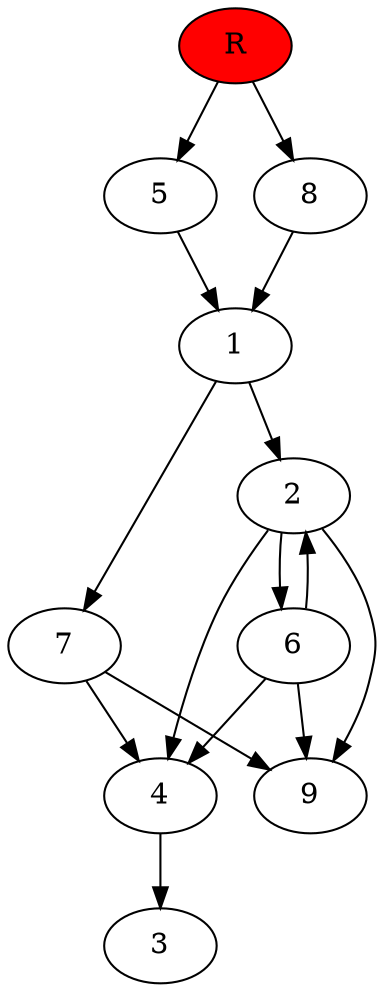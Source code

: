 digraph prb34405 {
	1
	2
	3
	4
	5
	6
	7
	8
	R [fillcolor="#ff0000" style=filled]
	1 -> 2
	1 -> 7
	2 -> 4
	2 -> 6
	2 -> 9
	4 -> 3
	5 -> 1
	6 -> 2
	6 -> 4
	6 -> 9
	7 -> 4
	7 -> 9
	8 -> 1
	R -> 5
	R -> 8
}

